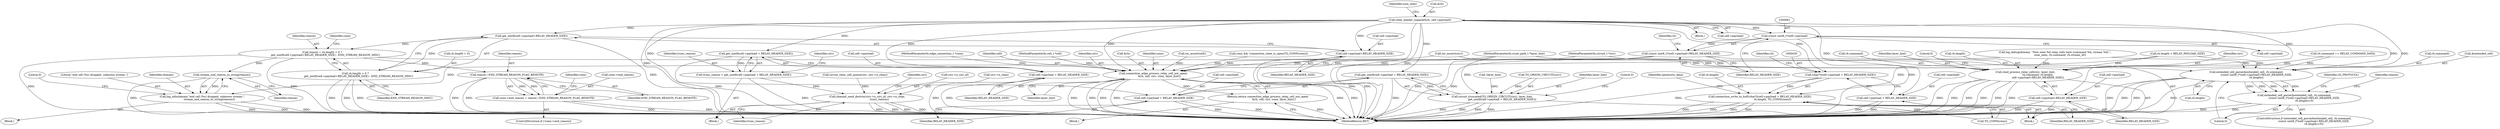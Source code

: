 digraph "0_tor_56a7c5bc15e0447203a491c1ee37de9939ad1dcd@pointer" {
"1000141" [label="(Call,relay_header_unpack(&rh, cell->payload))"];
"1000249" [label="(Call,connection_edge_process_relay_cell_not_open(\n               &rh, cell, circ, conn, layer_hint))"];
"1000248" [label="(Return,return connection_edge_process_relay_cell_not_open(\n               &rh, cell, circ, conn, layer_hint);)"];
"1000429" [label="(Call,(char*)(cell->payload + RELAY_HEADER_SIZE))"];
"1000428" [label="(Call,connection_write_to_buf((char*)(cell->payload + RELAY_HEADER_SIZE),\n                              rh.length, TO_CONN(conn)))"];
"1000431" [label="(Call,cell->payload + RELAY_HEADER_SIZE)"];
"1000458" [label="(Call,get_uint8(cell->payload+RELAY_HEADER_SIZE))"];
"1000450" [label="(Call,reason = rh.length > 0 ?\n        get_uint8(cell->payload+RELAY_HEADER_SIZE) : END_STREAM_REASON_MISC)"];
"1000472" [label="(Call,stream_end_reason_to_string(reason))"];
"1000469" [label="(Call,log_info(domain,\"end cell (%s) dropped, unknown stream.\",\n                 stream_end_reason_to_string(reason)))"];
"1000518" [label="(Call,reason | END_STREAM_REASON_FLAG_REMOTE)"];
"1000514" [label="(Call,conn->end_reason = reason | END_STREAM_REASON_FLAG_REMOTE)"];
"1000452" [label="(Call,rh.length > 0 ?\n        get_uint8(cell->payload+RELAY_HEADER_SIZE) : END_STREAM_REASON_MISC)"];
"1000459" [label="(Call,cell->payload+RELAY_HEADER_SIZE)"];
"1000660" [label="(Call,(const uint8_t*)cell->payload)"];
"1000653" [label="(Call,extended_cell_parse(&extended_cell, rh.command,\n                        (const uint8_t*)cell->payload+RELAY_HEADER_SIZE,\n                        rh.length))"];
"1000652" [label="(Call,extended_cell_parse(&extended_cell, rh.command,\n                        (const uint8_t*)cell->payload+RELAY_HEADER_SIZE,\n                        rh.length)<0)"];
"1000659" [label="(Call,(const uint8_t*)cell->payload+RELAY_HEADER_SIZE)"];
"1000757" [label="(Call,get_uint8(cell->payload + RELAY_HEADER_SIZE))"];
"1000755" [label="(Call,trunc_reason = get_uint8(cell->payload + RELAY_HEADER_SIZE))"];
"1000768" [label="(Call,channel_send_destroy(circ->n_circ_id, circ->n_chan,\n                             trunc_reason))"];
"1000758" [label="(Call,cell->payload + RELAY_HEADER_SIZE)"];
"1000817" [label="(Call,get_uint8(cell->payload + RELAY_HEADER_SIZE))"];
"1000813" [label="(Call,circuit_truncated(TO_ORIGIN_CIRCUIT(circ), layer_hint,\n                        get_uint8(cell->payload + RELAY_HEADER_SIZE)))"];
"1000818" [label="(Call,cell->payload + RELAY_HEADER_SIZE)"];
"1001033" [label="(Call,rend_process_relay_cell(circ, layer_hint,\n                              rh.command, rh.length,\n                              cell->payload+RELAY_HEADER_SIZE))"];
"1001042" [label="(Call,cell->payload+RELAY_HEADER_SIZE)"];
"1000813" [label="(Call,circuit_truncated(TO_ORIGIN_CIRCUIT(circ), layer_hint,\n                        get_uint8(cell->payload + RELAY_HEADER_SIZE)))"];
"1001034" [label="(Identifier,circ)"];
"1000768" [label="(Call,channel_send_destroy(circ->n_circ_id, circ->n_chan,\n                             trunc_reason))"];
"1000137" [label="(Call,tor_assert(cell))"];
"1000471" [label="(Literal,\"end cell (%s) dropped, unknown stream.\")"];
"1000148" [label="(Identifier,num_seen)"];
"1000818" [label="(Call,cell->payload + RELAY_HEADER_SIZE)"];
"1000472" [label="(Call,stream_end_reason_to_string(reason))"];
"1000467" [label="(Identifier,conn)"];
"1000672" [label="(Identifier,LD_PROTOCOL)"];
"1000116" [label="(MethodParameterIn,circuit_t *circ)"];
"1000762" [label="(Identifier,RELAY_HEADER_SIZE)"];
"1000659" [label="(Call,(const uint8_t*)cell->payload+RELAY_HEADER_SIZE)"];
"1000680" [label="(Identifier,reason)"];
"1000519" [label="(Identifier,reason)"];
"1000247" [label="(Block,)"];
"1000469" [label="(Call,log_info(domain,\"end cell (%s) dropped, unknown stream.\",\n                 stream_end_reason_to_string(reason)))"];
"1000662" [label="(Call,cell->payload)"];
"1001036" [label="(Call,rh.command)"];
"1000804" [label="(Call,!layer_hint)"];
"1000525" [label="(Identifier,conn)"];
"1000819" [label="(Call,cell->payload)"];
"1000118" [label="(MethodParameterIn,crypt_path_t *layer_hint)"];
"1000459" [label="(Call,cell->payload+RELAY_HEADER_SIZE)"];
"1000139" [label="(Call,tor_assert(circ))"];
"1000255" [label="(Identifier,layer_hint)"];
"1000656" [label="(Call,rh.command)"];
"1000452" [label="(Call,rh.length > 0 ?\n        get_uint8(cell->payload+RELAY_HEADER_SIZE) : END_STREAM_REASON_MISC)"];
"1000660" [label="(Call,(const uint8_t*)cell->payload)"];
"1000769" [label="(Call,circ->n_circ_id)"];
"1000817" [label="(Call,get_uint8(cell->payload + RELAY_HEADER_SIZE))"];
"1000757" [label="(Call,get_uint8(cell->payload + RELAY_HEADER_SIZE))"];
"1000160" [label="(Call,rh.length > RELAY_PAYLOAD_SIZE)"];
"1000515" [label="(Call,conn->end_reason)"];
"1000260" [label="(Block,)"];
"1001035" [label="(Identifier,layer_hint)"];
"1000764" [label="(Identifier,circ)"];
"1000437" [label="(Identifier,rh)"];
"1000814" [label="(Call,TO_ORIGIN_CIRCUIT(circ))"];
"1000816" [label="(Identifier,layer_hint)"];
"1000654" [label="(Call,&extended_cell)"];
"1000237" [label="(Call,rh.command == RELAY_COMMAND_DATA)"];
"1000473" [label="(Identifier,reason)"];
"1000822" [label="(Identifier,RELAY_HEADER_SIZE)"];
"1000520" [label="(Identifier,END_STREAM_REASON_FLAG_REMOTE)"];
"1000205" [label="(Call,conn && !connection_state_is_open(TO_CONN(conn)))"];
"1000436" [label="(Call,rh.length)"];
"1000460" [label="(Call,cell->payload)"];
"1001033" [label="(Call,rend_process_relay_cell(circ, layer_hint,\n                              rh.command, rh.length,\n                              cell->payload+RELAY_HEADER_SIZE))"];
"1000141" [label="(Call,relay_header_unpack(&rh, cell->payload))"];
"1000514" [label="(Call,conn->end_reason = reason | END_STREAM_REASON_FLAG_REMOTE)"];
"1000149" [label="(Call,log_debug(domain, \"Now seen %d relay cells here (command %d, stream %d).\",\n            num_seen, rh.command, rh.stream_id))"];
"1000249" [label="(Call,connection_edge_process_relay_cell_not_open(\n               &rh, cell, circ, conn, layer_hint))"];
"1000772" [label="(Call,circ->n_chan)"];
"1000450" [label="(Call,reason = rh.length > 0 ?\n        get_uint8(cell->payload+RELAY_HEADER_SIZE) : END_STREAM_REASON_MISC)"];
"1000428" [label="(Call,connection_write_to_buf((char*)(cell->payload + RELAY_HEADER_SIZE),\n                              rh.length, TO_CONN(conn)))"];
"1000669" [label="(Literal,0)"];
"1000759" [label="(Call,cell->payload)"];
"1000667" [label="(Identifier,rh)"];
"1001042" [label="(Call,cell->payload+RELAY_HEADER_SIZE)"];
"1000509" [label="(ControlStructure,if (!conn->end_reason))"];
"1000117" [label="(MethodParameterIn,edge_connection_t *conn)"];
"1000470" [label="(Identifier,domain)"];
"1000252" [label="(Identifier,cell)"];
"1000755" [label="(Call,trunc_reason = get_uint8(cell->payload + RELAY_HEADER_SIZE))"];
"1000431" [label="(Call,cell->payload + RELAY_HEADER_SIZE)"];
"1000248" [label="(Return,return connection_edge_process_relay_cell_not_open(\n               &rh, cell, circ, conn, layer_hint);)"];
"1001048" [label="(Literal,0)"];
"1001039" [label="(Call,rh.length)"];
"1000115" [label="(MethodParameterIn,cell_t *cell)"];
"1000142" [label="(Call,&rh)"];
"1000432" [label="(Call,cell->payload)"];
"1000458" [label="(Call,get_uint8(cell->payload+RELAY_HEADER_SIZE))"];
"1000463" [label="(Identifier,RELAY_HEADER_SIZE)"];
"1000651" [label="(ControlStructure,if (extended_cell_parse(&extended_cell, rh.command,\n                        (const uint8_t*)cell->payload+RELAY_HEADER_SIZE,\n                        rh.length)<0))"];
"1000753" [label="(Block,)"];
"1000119" [label="(Block,)"];
"1000451" [label="(Identifier,reason)"];
"1000777" [label="(Identifier,circ)"];
"1000453" [label="(Call,rh.length > 0)"];
"1000763" [label="(Call,circuit_clear_cell_queue(circ, circ->n_chan))"];
"1000665" [label="(Identifier,RELAY_HEADER_SIZE)"];
"1000518" [label="(Call,reason | END_STREAM_REASON_FLAG_REMOTE)"];
"1000429" [label="(Call,(char*)(cell->payload + RELAY_HEADER_SIZE))"];
"1000443" [label="(Identifier,optimistic_data)"];
"1001058" [label="(MethodReturn,RET)"];
"1000439" [label="(Call,TO_CONN(conn))"];
"1000653" [label="(Call,extended_cell_parse(&extended_cell, rh.command,\n                        (const uint8_t*)cell->payload+RELAY_HEADER_SIZE,\n                        rh.length))"];
"1000758" [label="(Call,cell->payload + RELAY_HEADER_SIZE)"];
"1001046" [label="(Identifier,RELAY_HEADER_SIZE)"];
"1000475" [label="(Literal,0)"];
"1000756" [label="(Identifier,trunc_reason)"];
"1001043" [label="(Call,cell->payload)"];
"1000144" [label="(Call,cell->payload)"];
"1000464" [label="(Identifier,END_STREAM_REASON_MISC)"];
"1000652" [label="(Call,extended_cell_parse(&extended_cell, rh.command,\n                        (const uint8_t*)cell->payload+RELAY_HEADER_SIZE,\n                        rh.length)<0)"];
"1000824" [label="(Literal,0)"];
"1000253" [label="(Identifier,circ)"];
"1000468" [label="(Block,)"];
"1000435" [label="(Identifier,RELAY_HEADER_SIZE)"];
"1000250" [label="(Call,&rh)"];
"1000775" [label="(Identifier,trunc_reason)"];
"1000254" [label="(Identifier,conn)"];
"1000666" [label="(Call,rh.length)"];
"1000141" -> "1000119"  [label="AST: "];
"1000141" -> "1000144"  [label="CFG: "];
"1000142" -> "1000141"  [label="AST: "];
"1000144" -> "1000141"  [label="AST: "];
"1000148" -> "1000141"  [label="CFG: "];
"1000141" -> "1001058"  [label="DDG: "];
"1000141" -> "1001058"  [label="DDG: "];
"1000141" -> "1001058"  [label="DDG: "];
"1000141" -> "1000249"  [label="DDG: "];
"1000141" -> "1000429"  [label="DDG: "];
"1000141" -> "1000431"  [label="DDG: "];
"1000141" -> "1000458"  [label="DDG: "];
"1000141" -> "1000459"  [label="DDG: "];
"1000141" -> "1000660"  [label="DDG: "];
"1000141" -> "1000757"  [label="DDG: "];
"1000141" -> "1000758"  [label="DDG: "];
"1000141" -> "1000817"  [label="DDG: "];
"1000141" -> "1000818"  [label="DDG: "];
"1000141" -> "1001033"  [label="DDG: "];
"1000141" -> "1001042"  [label="DDG: "];
"1000249" -> "1000248"  [label="AST: "];
"1000249" -> "1000255"  [label="CFG: "];
"1000250" -> "1000249"  [label="AST: "];
"1000252" -> "1000249"  [label="AST: "];
"1000253" -> "1000249"  [label="AST: "];
"1000254" -> "1000249"  [label="AST: "];
"1000255" -> "1000249"  [label="AST: "];
"1000248" -> "1000249"  [label="CFG: "];
"1000249" -> "1001058"  [label="DDG: "];
"1000249" -> "1001058"  [label="DDG: "];
"1000249" -> "1001058"  [label="DDG: "];
"1000249" -> "1001058"  [label="DDG: "];
"1000249" -> "1001058"  [label="DDG: "];
"1000249" -> "1001058"  [label="DDG: "];
"1000249" -> "1000248"  [label="DDG: "];
"1000137" -> "1000249"  [label="DDG: "];
"1000115" -> "1000249"  [label="DDG: "];
"1000139" -> "1000249"  [label="DDG: "];
"1000116" -> "1000249"  [label="DDG: "];
"1000205" -> "1000249"  [label="DDG: "];
"1000117" -> "1000249"  [label="DDG: "];
"1000118" -> "1000249"  [label="DDG: "];
"1000248" -> "1000247"  [label="AST: "];
"1001058" -> "1000248"  [label="CFG: "];
"1000248" -> "1001058"  [label="DDG: "];
"1000429" -> "1000428"  [label="AST: "];
"1000429" -> "1000431"  [label="CFG: "];
"1000430" -> "1000429"  [label="AST: "];
"1000431" -> "1000429"  [label="AST: "];
"1000437" -> "1000429"  [label="CFG: "];
"1000429" -> "1001058"  [label="DDG: "];
"1000429" -> "1000428"  [label="DDG: "];
"1000428" -> "1000260"  [label="AST: "];
"1000428" -> "1000439"  [label="CFG: "];
"1000436" -> "1000428"  [label="AST: "];
"1000439" -> "1000428"  [label="AST: "];
"1000443" -> "1000428"  [label="CFG: "];
"1000428" -> "1001058"  [label="DDG: "];
"1000428" -> "1001058"  [label="DDG: "];
"1000428" -> "1001058"  [label="DDG: "];
"1000428" -> "1001058"  [label="DDG: "];
"1000160" -> "1000428"  [label="DDG: "];
"1000439" -> "1000428"  [label="DDG: "];
"1000431" -> "1000435"  [label="CFG: "];
"1000432" -> "1000431"  [label="AST: "];
"1000435" -> "1000431"  [label="AST: "];
"1000431" -> "1001058"  [label="DDG: "];
"1000431" -> "1001058"  [label="DDG: "];
"1000458" -> "1000452"  [label="AST: "];
"1000458" -> "1000459"  [label="CFG: "];
"1000459" -> "1000458"  [label="AST: "];
"1000452" -> "1000458"  [label="CFG: "];
"1000458" -> "1001058"  [label="DDG: "];
"1000458" -> "1000450"  [label="DDG: "];
"1000458" -> "1000452"  [label="DDG: "];
"1000450" -> "1000260"  [label="AST: "];
"1000450" -> "1000452"  [label="CFG: "];
"1000451" -> "1000450"  [label="AST: "];
"1000452" -> "1000450"  [label="AST: "];
"1000467" -> "1000450"  [label="CFG: "];
"1000450" -> "1001058"  [label="DDG: "];
"1000450" -> "1001058"  [label="DDG: "];
"1000450" -> "1000472"  [label="DDG: "];
"1000450" -> "1000518"  [label="DDG: "];
"1000472" -> "1000469"  [label="AST: "];
"1000472" -> "1000473"  [label="CFG: "];
"1000473" -> "1000472"  [label="AST: "];
"1000469" -> "1000472"  [label="CFG: "];
"1000472" -> "1001058"  [label="DDG: "];
"1000472" -> "1000469"  [label="DDG: "];
"1000469" -> "1000468"  [label="AST: "];
"1000470" -> "1000469"  [label="AST: "];
"1000471" -> "1000469"  [label="AST: "];
"1000475" -> "1000469"  [label="CFG: "];
"1000469" -> "1001058"  [label="DDG: "];
"1000469" -> "1001058"  [label="DDG: "];
"1000469" -> "1001058"  [label="DDG: "];
"1000149" -> "1000469"  [label="DDG: "];
"1000518" -> "1000514"  [label="AST: "];
"1000518" -> "1000520"  [label="CFG: "];
"1000519" -> "1000518"  [label="AST: "];
"1000520" -> "1000518"  [label="AST: "];
"1000514" -> "1000518"  [label="CFG: "];
"1000518" -> "1001058"  [label="DDG: "];
"1000518" -> "1001058"  [label="DDG: "];
"1000518" -> "1000514"  [label="DDG: "];
"1000518" -> "1000514"  [label="DDG: "];
"1000514" -> "1000509"  [label="AST: "];
"1000515" -> "1000514"  [label="AST: "];
"1000525" -> "1000514"  [label="CFG: "];
"1000514" -> "1001058"  [label="DDG: "];
"1000514" -> "1001058"  [label="DDG: "];
"1000452" -> "1000464"  [label="CFG: "];
"1000453" -> "1000452"  [label="AST: "];
"1000464" -> "1000452"  [label="AST: "];
"1000452" -> "1001058"  [label="DDG: "];
"1000452" -> "1001058"  [label="DDG: "];
"1000452" -> "1001058"  [label="DDG: "];
"1000459" -> "1000463"  [label="CFG: "];
"1000460" -> "1000459"  [label="AST: "];
"1000463" -> "1000459"  [label="AST: "];
"1000459" -> "1001058"  [label="DDG: "];
"1000459" -> "1001058"  [label="DDG: "];
"1000660" -> "1000659"  [label="AST: "];
"1000660" -> "1000662"  [label="CFG: "];
"1000661" -> "1000660"  [label="AST: "];
"1000662" -> "1000660"  [label="AST: "];
"1000665" -> "1000660"  [label="CFG: "];
"1000660" -> "1001058"  [label="DDG: "];
"1000660" -> "1000653"  [label="DDG: "];
"1000660" -> "1000659"  [label="DDG: "];
"1000653" -> "1000652"  [label="AST: "];
"1000653" -> "1000666"  [label="CFG: "];
"1000654" -> "1000653"  [label="AST: "];
"1000656" -> "1000653"  [label="AST: "];
"1000659" -> "1000653"  [label="AST: "];
"1000666" -> "1000653"  [label="AST: "];
"1000669" -> "1000653"  [label="CFG: "];
"1000653" -> "1001058"  [label="DDG: "];
"1000653" -> "1001058"  [label="DDG: "];
"1000653" -> "1001058"  [label="DDG: "];
"1000653" -> "1001058"  [label="DDG: "];
"1000653" -> "1000652"  [label="DDG: "];
"1000653" -> "1000652"  [label="DDG: "];
"1000653" -> "1000652"  [label="DDG: "];
"1000653" -> "1000652"  [label="DDG: "];
"1000237" -> "1000653"  [label="DDG: "];
"1000149" -> "1000653"  [label="DDG: "];
"1000160" -> "1000653"  [label="DDG: "];
"1000652" -> "1000651"  [label="AST: "];
"1000652" -> "1000669"  [label="CFG: "];
"1000669" -> "1000652"  [label="AST: "];
"1000672" -> "1000652"  [label="CFG: "];
"1000680" -> "1000652"  [label="CFG: "];
"1000652" -> "1001058"  [label="DDG: "];
"1000652" -> "1001058"  [label="DDG: "];
"1000659" -> "1000665"  [label="CFG: "];
"1000665" -> "1000659"  [label="AST: "];
"1000667" -> "1000659"  [label="CFG: "];
"1000659" -> "1001058"  [label="DDG: "];
"1000659" -> "1001058"  [label="DDG: "];
"1000757" -> "1000755"  [label="AST: "];
"1000757" -> "1000758"  [label="CFG: "];
"1000758" -> "1000757"  [label="AST: "];
"1000755" -> "1000757"  [label="CFG: "];
"1000757" -> "1001058"  [label="DDG: "];
"1000757" -> "1000755"  [label="DDG: "];
"1000755" -> "1000753"  [label="AST: "];
"1000756" -> "1000755"  [label="AST: "];
"1000764" -> "1000755"  [label="CFG: "];
"1000755" -> "1001058"  [label="DDG: "];
"1000755" -> "1000768"  [label="DDG: "];
"1000768" -> "1000753"  [label="AST: "];
"1000768" -> "1000775"  [label="CFG: "];
"1000769" -> "1000768"  [label="AST: "];
"1000772" -> "1000768"  [label="AST: "];
"1000775" -> "1000768"  [label="AST: "];
"1000777" -> "1000768"  [label="CFG: "];
"1000768" -> "1001058"  [label="DDG: "];
"1000768" -> "1001058"  [label="DDG: "];
"1000768" -> "1001058"  [label="DDG: "];
"1000768" -> "1001058"  [label="DDG: "];
"1000763" -> "1000768"  [label="DDG: "];
"1000758" -> "1000762"  [label="CFG: "];
"1000759" -> "1000758"  [label="AST: "];
"1000762" -> "1000758"  [label="AST: "];
"1000758" -> "1001058"  [label="DDG: "];
"1000758" -> "1001058"  [label="DDG: "];
"1000817" -> "1000813"  [label="AST: "];
"1000817" -> "1000818"  [label="CFG: "];
"1000818" -> "1000817"  [label="AST: "];
"1000813" -> "1000817"  [label="CFG: "];
"1000817" -> "1001058"  [label="DDG: "];
"1000817" -> "1000813"  [label="DDG: "];
"1000813" -> "1000260"  [label="AST: "];
"1000814" -> "1000813"  [label="AST: "];
"1000816" -> "1000813"  [label="AST: "];
"1000824" -> "1000813"  [label="CFG: "];
"1000813" -> "1001058"  [label="DDG: "];
"1000813" -> "1001058"  [label="DDG: "];
"1000813" -> "1001058"  [label="DDG: "];
"1000813" -> "1001058"  [label="DDG: "];
"1000814" -> "1000813"  [label="DDG: "];
"1000804" -> "1000813"  [label="DDG: "];
"1000118" -> "1000813"  [label="DDG: "];
"1000818" -> "1000822"  [label="CFG: "];
"1000819" -> "1000818"  [label="AST: "];
"1000822" -> "1000818"  [label="AST: "];
"1000818" -> "1001058"  [label="DDG: "];
"1000818" -> "1001058"  [label="DDG: "];
"1001033" -> "1000260"  [label="AST: "];
"1001033" -> "1001042"  [label="CFG: "];
"1001034" -> "1001033"  [label="AST: "];
"1001035" -> "1001033"  [label="AST: "];
"1001036" -> "1001033"  [label="AST: "];
"1001039" -> "1001033"  [label="AST: "];
"1001042" -> "1001033"  [label="AST: "];
"1001048" -> "1001033"  [label="CFG: "];
"1001033" -> "1001058"  [label="DDG: "];
"1001033" -> "1001058"  [label="DDG: "];
"1001033" -> "1001058"  [label="DDG: "];
"1001033" -> "1001058"  [label="DDG: "];
"1001033" -> "1001058"  [label="DDG: "];
"1001033" -> "1001058"  [label="DDG: "];
"1000139" -> "1001033"  [label="DDG: "];
"1000116" -> "1001033"  [label="DDG: "];
"1000118" -> "1001033"  [label="DDG: "];
"1000237" -> "1001033"  [label="DDG: "];
"1000149" -> "1001033"  [label="DDG: "];
"1000160" -> "1001033"  [label="DDG: "];
"1001042" -> "1001046"  [label="CFG: "];
"1001043" -> "1001042"  [label="AST: "];
"1001046" -> "1001042"  [label="AST: "];
"1001042" -> "1001058"  [label="DDG: "];
"1001042" -> "1001058"  [label="DDG: "];
}
